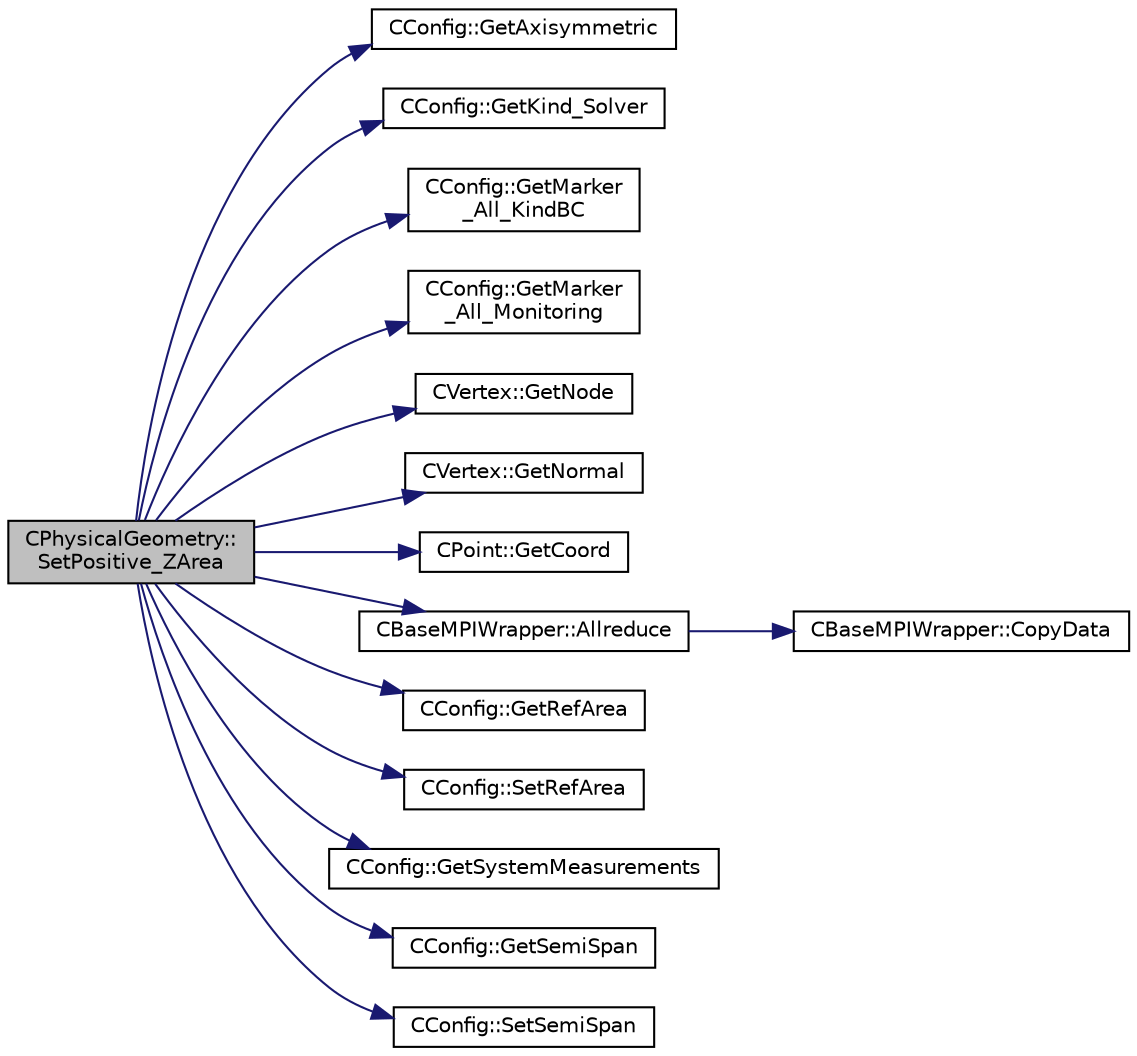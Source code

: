 digraph "CPhysicalGeometry::SetPositive_ZArea"
{
  edge [fontname="Helvetica",fontsize="10",labelfontname="Helvetica",labelfontsize="10"];
  node [fontname="Helvetica",fontsize="10",shape=record];
  rankdir="LR";
  Node1273 [label="CPhysicalGeometry::\lSetPositive_ZArea",height=0.2,width=0.4,color="black", fillcolor="grey75", style="filled", fontcolor="black"];
  Node1273 -> Node1274 [color="midnightblue",fontsize="10",style="solid",fontname="Helvetica"];
  Node1274 [label="CConfig::GetAxisymmetric",height=0.2,width=0.4,color="black", fillcolor="white", style="filled",URL="$class_c_config.html#ac6fd9a6673c2f22e98c0d45102f23a65",tooltip="Get information about the axisymmetric frame. "];
  Node1273 -> Node1275 [color="midnightblue",fontsize="10",style="solid",fontname="Helvetica"];
  Node1275 [label="CConfig::GetKind_Solver",height=0.2,width=0.4,color="black", fillcolor="white", style="filled",URL="$class_c_config.html#a0e2628fc803f14ec6179427ee02e8655",tooltip="Governing equations of the flow (it can be different from the run time equation). ..."];
  Node1273 -> Node1276 [color="midnightblue",fontsize="10",style="solid",fontname="Helvetica"];
  Node1276 [label="CConfig::GetMarker\l_All_KindBC",height=0.2,width=0.4,color="black", fillcolor="white", style="filled",URL="$class_c_config.html#a57d43acc1457d2d27095ce006218862e",tooltip="Get the kind of boundary for each marker. "];
  Node1273 -> Node1277 [color="midnightblue",fontsize="10",style="solid",fontname="Helvetica"];
  Node1277 [label="CConfig::GetMarker\l_All_Monitoring",height=0.2,width=0.4,color="black", fillcolor="white", style="filled",URL="$class_c_config.html#a942619938b389de95268bce31434c276",tooltip="Get the monitoring information for a marker val_marker. "];
  Node1273 -> Node1278 [color="midnightblue",fontsize="10",style="solid",fontname="Helvetica"];
  Node1278 [label="CVertex::GetNode",height=0.2,width=0.4,color="black", fillcolor="white", style="filled",URL="$class_c_vertex.html#a95c513bf927464157ed96b6c79779a1f",tooltip="Get the node of the vertex. "];
  Node1273 -> Node1279 [color="midnightblue",fontsize="10",style="solid",fontname="Helvetica"];
  Node1279 [label="CVertex::GetNormal",height=0.2,width=0.4,color="black", fillcolor="white", style="filled",URL="$class_c_vertex.html#a0d289163c6f3384822fcb9ae86fc1c39",tooltip="Copy the the normal vector of a face. "];
  Node1273 -> Node1280 [color="midnightblue",fontsize="10",style="solid",fontname="Helvetica"];
  Node1280 [label="CPoint::GetCoord",height=0.2,width=0.4,color="black", fillcolor="white", style="filled",URL="$class_c_point.html#a95fe081d22e96e190cb3edcbf0d6525f",tooltip="Get the coordinates dor the control volume. "];
  Node1273 -> Node1281 [color="midnightblue",fontsize="10",style="solid",fontname="Helvetica"];
  Node1281 [label="CBaseMPIWrapper::Allreduce",height=0.2,width=0.4,color="black", fillcolor="white", style="filled",URL="$class_c_base_m_p_i_wrapper.html#a637b6fd917a8ca91ce748ba88e0d66b6"];
  Node1281 -> Node1282 [color="midnightblue",fontsize="10",style="solid",fontname="Helvetica"];
  Node1282 [label="CBaseMPIWrapper::CopyData",height=0.2,width=0.4,color="black", fillcolor="white", style="filled",URL="$class_c_base_m_p_i_wrapper.html#a4725cc1dd65b161b483e812a538a5e36"];
  Node1273 -> Node1283 [color="midnightblue",fontsize="10",style="solid",fontname="Helvetica"];
  Node1283 [label="CConfig::GetRefArea",height=0.2,width=0.4,color="black", fillcolor="white", style="filled",URL="$class_c_config.html#ad1d22f6d4f0225e3281d826a4c866779",tooltip="Get the reference area for non dimensional coefficient computation. If the value from the is 0 then..."];
  Node1273 -> Node1284 [color="midnightblue",fontsize="10",style="solid",fontname="Helvetica"];
  Node1284 [label="CConfig::SetRefArea",height=0.2,width=0.4,color="black", fillcolor="white", style="filled",URL="$class_c_config.html#a6ec34b7d66414b9a527361d94b74e9d4",tooltip="In case the RefArea is equal to 0 then, it is necessary to compute a reference area, with this function we set the value of the reference area. "];
  Node1273 -> Node1285 [color="midnightblue",fontsize="10",style="solid",fontname="Helvetica"];
  Node1285 [label="CConfig::GetSystemMeasurements",height=0.2,width=0.4,color="black", fillcolor="white", style="filled",URL="$class_c_config.html#afbc5c2467fd51eafa6e05e5bda7d3d3e",tooltip="Governing equations of the flow (it can be different from the run time equation). ..."];
  Node1273 -> Node1286 [color="midnightblue",fontsize="10",style="solid",fontname="Helvetica"];
  Node1286 [label="CConfig::GetSemiSpan",height=0.2,width=0.4,color="black", fillcolor="white", style="filled",URL="$class_c_config.html#a6654e8460b586ec7022ded455af379d1",tooltip="Get the wing semi span. "];
  Node1273 -> Node1287 [color="midnightblue",fontsize="10",style="solid",fontname="Helvetica"];
  Node1287 [label="CConfig::SetSemiSpan",height=0.2,width=0.4,color="black", fillcolor="white", style="filled",URL="$class_c_config.html#ac861ce54ee522c0355602464bb7793de",tooltip="In case the SemiSpan is equal to 0 then, it is necessary to compute the max y distance, with this function we set the value of the semi span. "];
}
